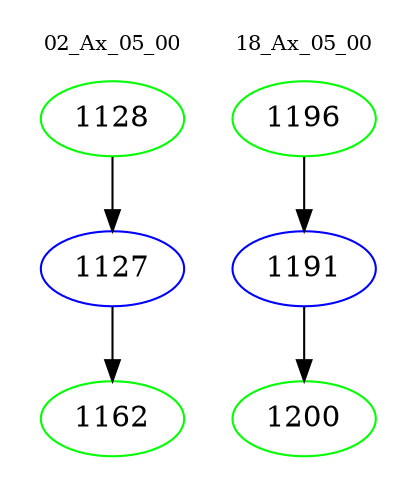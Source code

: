 digraph{
subgraph cluster_0 {
color = white
label = "02_Ax_05_00";
fontsize=10;
T0_1128 [label="1128", color="green"]
T0_1128 -> T0_1127 [color="black"]
T0_1127 [label="1127", color="blue"]
T0_1127 -> T0_1162 [color="black"]
T0_1162 [label="1162", color="green"]
}
subgraph cluster_1 {
color = white
label = "18_Ax_05_00";
fontsize=10;
T1_1196 [label="1196", color="green"]
T1_1196 -> T1_1191 [color="black"]
T1_1191 [label="1191", color="blue"]
T1_1191 -> T1_1200 [color="black"]
T1_1200 [label="1200", color="green"]
}
}
